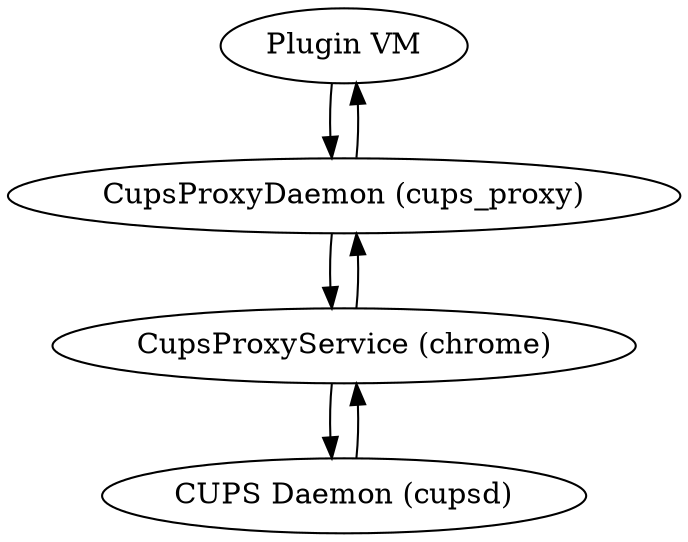 digraph {
  "Plugin VM" -> "CupsProxyDaemon (cups_proxy)" -> "CupsProxyService (chrome)" -> "CUPS Daemon (cupsd)"
  "CUPS Daemon (cupsd)" -> "CupsProxyService (chrome)" -> "CupsProxyDaemon (cups_proxy)" -> "Plugin VM"
}

